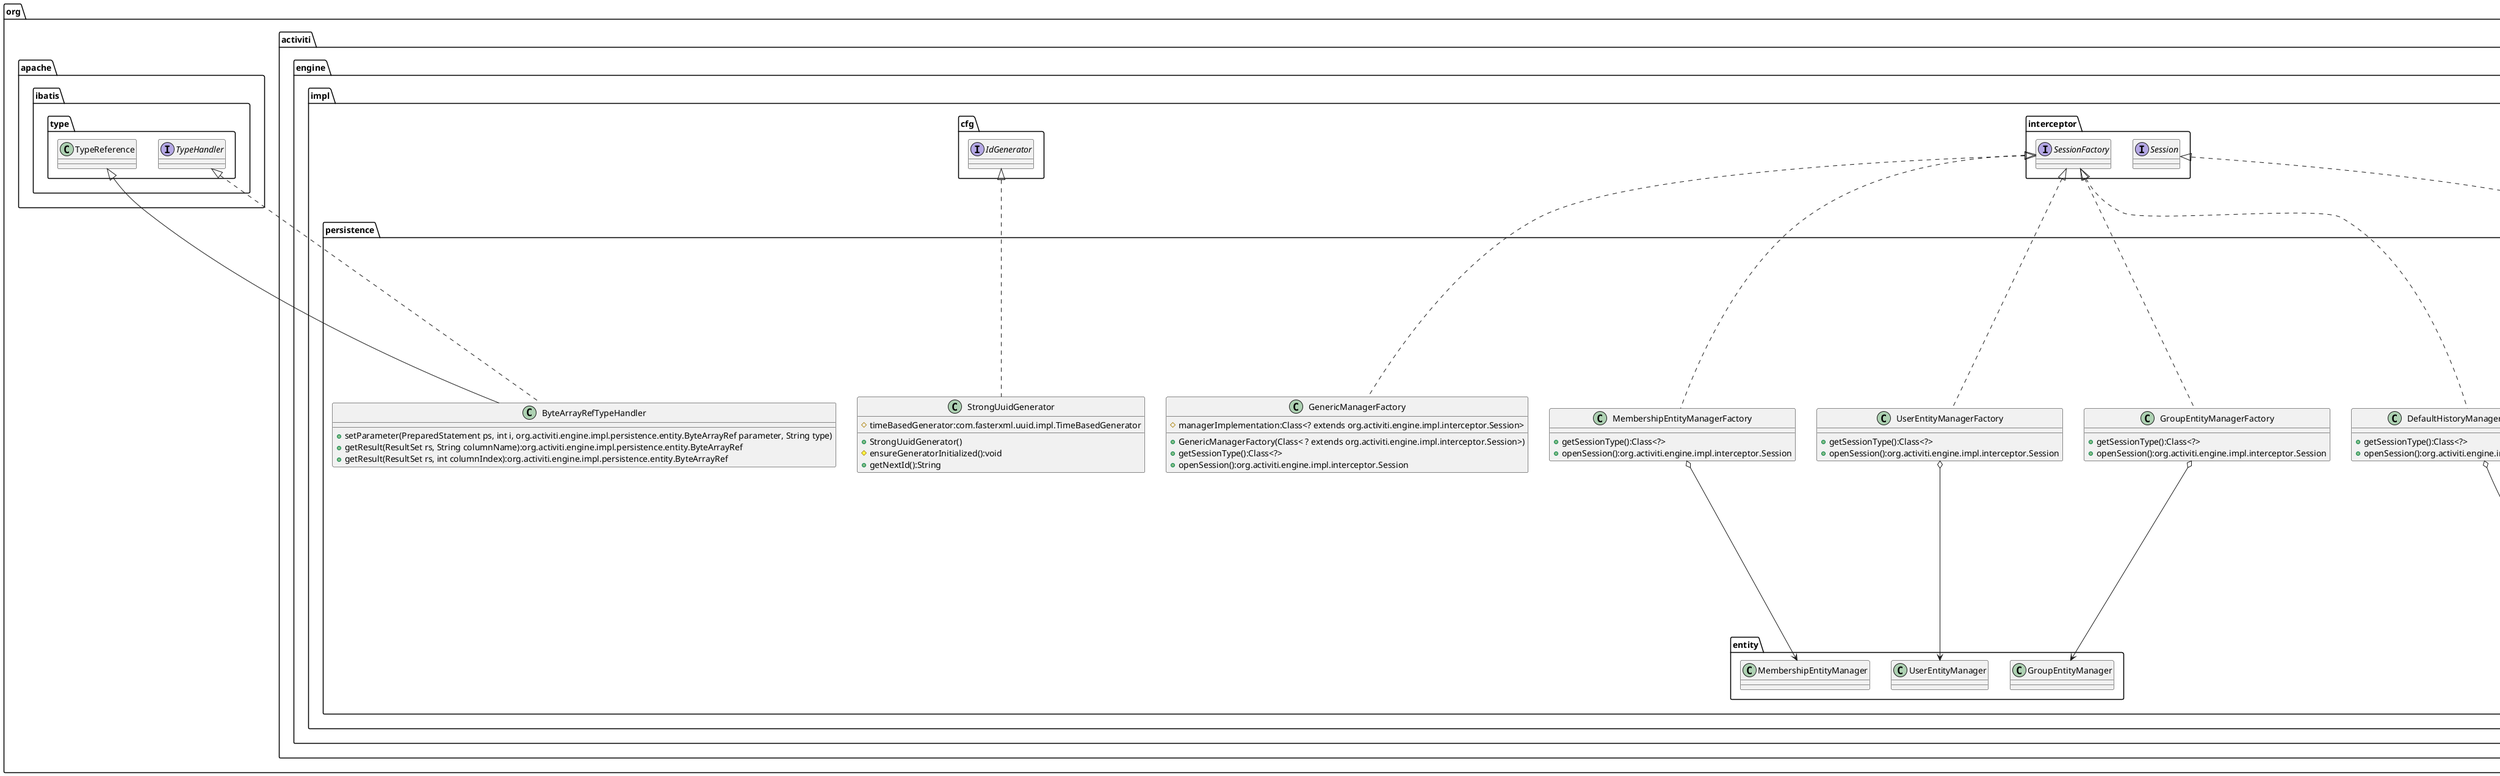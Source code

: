 @startuml
package "org.activiti.engine.impl.persistence" {

class AbstractManager implements org.activiti.engine.impl.interceptor.Session{
    + insert(org.activiti.engine.impl.db.PersistentObject):void
    + delete(org.activiti.engine.impl.db.PersistentObject):void
    + getDbSqlSession():org.activiti.engine.impl.db.DbSqlSession
    + getSession(Class<T> sessionClass):T
    + getDeploymentManager():org.activiti.engine.impl.persistence.entity.DeploymentEntityManager
    + getResourceManager():org.activiti.engine.impl.persistence.entity.ResourceEntityManager
    + getByteArrayManager():org.activiti.engine.impl.persistence.entity.ByteArrayEntityManager
    + getProcessDefinitionManager():org.activiti.engine.impl.persistence.entity.ProcessDefinitionEntityManager
    + getProcessDefinitionInfoManager():org.activiti.engine.impl.persistence.entity.ProcessDefinitionInfoEntityManager
    + getModelManager():org.activiti.engine.impl.persistence.entity.ModelEntityManager
    + getProcessInstanceManager():org.activiti.engine.impl.persistence.entity.ProcessInstanceEntityManager
    + getTaskManager():org.activiti.engine.impl.persistence.entity.TaskEntityManager
    + getIdentityLinkManager():org.activiti.engine.impl.persistence.entity.IdentityLinkEntityManager
    + getEventSubscriptionManager():org.activiti.engine.impl.persistence.entity.EventSubscriptionEntityManager
    + getVariableInstanceManager():org.activiti.engine.impl.persistence.entity.VariableInstanceEntityManager
    + getHistoricProcessInstanceManager():org.activiti.engine.impl.persistence.entity.HistoricProcessInstanceEntityManager
    + getHistoricDetailManager():org.activiti.engine.impl.persistence.entity.HistoricDetailEntityManager
    + getHistoricActivityInstanceManager():org.activiti.engine.impl.persistence.entity.HistoricActivityInstanceEntityManager
    + getHistoricVariableInstanceManager():org.activiti.engine.impl.persistence.entity.HistoricVariableInstanceEntityManager
    + getHistoricTaskInstanceManager():org.activiti.engine.impl.persistence.entity.HistoricTaskInstanceEntityManager
    + getHistoricIdentityLinkEntityManager():org.activiti.engine.impl.persistence.entity.HistoricIdentityLinkEntityManager
    + getUserIdentityManager():org.activiti.engine.impl.persistence.entity.UserIdentityManager
    + getGroupIdentityManager():org.activiti.engine.impl.persistence.entity.GroupIdentityManager
    + getIdentityInfoManager():org.activiti.engine.impl.persistence.entity.IdentityInfoManager
    + getMembershipIdentityManager():org.activiti.engine.impl.persistence.entity.MembershipIdentityManager
    + getAttachmentManager():org.activiti.engine.impl.persistence.entity.AttachmentEntityManager
    + getHistoryManager():org.activiti.engine.impl.persistence.entity.EventLogEntryEntityManager
    + getProcessEngineConfiguration():org.activiti.engine.ProcessEngineConfiguration
    + close():void
    + flush():void
}

class ByteArrayRefTypeHandler extends org.apache.ibatis.type.TypeReference<org.activiti.engine.impl.persistence.entity.ByteArrayRef> implements org.apache.ibatis.type.TypeHandler<org.activiti.engine.impl.persistence.entity.ByteArrayRef> {
    + setParameter(PreparedStatement ps, int i, org.activiti.engine.impl.persistence.entity.ByteArrayRef parameter, String type)
    + getResult(ResultSet rs, String columnName):org.activiti.engine.impl.persistence.entity.ByteArrayRef
    + getResult(ResultSet rs, int columnIndex):org.activiti.engine.impl.persistence.entity.ByteArrayRef
}

class DefaultHistoryManagerSessionFactory implements org.activiti.engine.impl.interceptor.SessionFactory {
    + getSessionType():Class<?>
    + openSession():org.activiti.engine.impl.interceptor.Session
}
DefaultHistoryManagerSessionFactory o--> org.activiti.engine.impl.history.DefaultHistoryManager

class GenericManagerFactory implements org.activiti.engine.impl.interceptor.SessionFactory {
    # managerImplementation:Class<? extends org.activiti.engine.impl.interceptor.Session>
    + GenericManagerFactory(Class< ? extends org.activiti.engine.impl.interceptor.Session>)
    + getSessionType():Class<?>
    + openSession():org.activiti.engine.impl.interceptor.Session
}
class GroupEntityManagerFactory implements org.activiti.engine.impl.interceptor.SessionFactory {
    + getSessionType():Class<?>
    + openSession():org.activiti.engine.impl.interceptor.Session
}
GroupEntityManagerFactory o--> org.activiti.engine.impl.persistence.entity.GroupEntityManager
class MembershipEntityManagerFactory implements org.activiti.engine.impl.interceptor.SessionFactory {
    + getSessionType():Class<?>
    + openSession():org.activiti.engine.impl.interceptor.Session
}
MembershipEntityManagerFactory o--> org.activiti.engine.impl.persistence.entity.MembershipEntityManager
class StrongUuidGenerator implements org.activiti.engine.impl.cfg.IdGenerator {
    # timeBasedGenerator:com.fasterxml.uuid.impl.TimeBasedGenerator
    + StrongUuidGenerator()
    # ensureGeneratorInitialized():void
    + getNextId():String
}
class UserEntityManagerFactory implements org.activiti.engine.impl.interceptor.SessionFactory {
    + getSessionType():Class<?>
    + openSession():org.activiti.engine.impl.interceptor.Session
}
UserEntityManagerFactory o--> org.activiti.engine.impl.persistence.entity.UserEntityManager
}

/' package finished '/

@enduml
